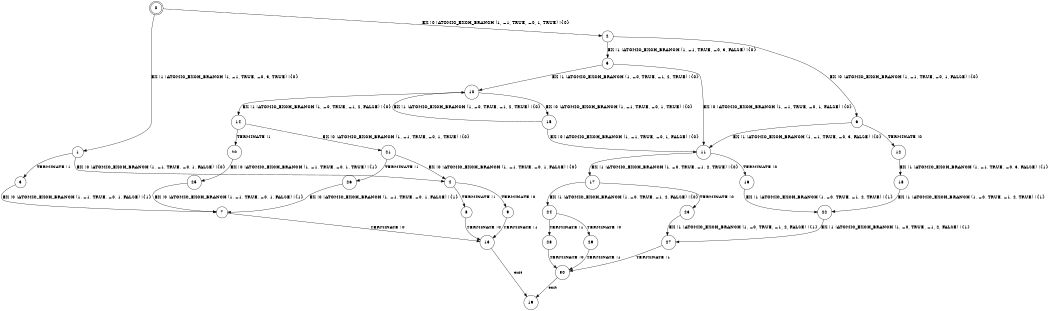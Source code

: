 digraph BCG {
size = "7, 10.5";
center = TRUE;
node [shape = circle];
0 [peripheries = 2];
0 -> 1 [label = "EX !1 !ATOMIC_EXCH_BRANCH (1, +1, TRUE, +0, 3, TRUE) !{0}"];
0 -> 2 [label = "EX !0 !ATOMIC_EXCH_BRANCH (1, +1, TRUE, +0, 1, TRUE) !{0}"];
1 -> 3 [label = "TERMINATE !1"];
1 -> 4 [label = "EX !0 !ATOMIC_EXCH_BRANCH (1, +1, TRUE, +0, 1, FALSE) !{0}"];
2 -> 5 [label = "EX !1 !ATOMIC_EXCH_BRANCH (1, +1, TRUE, +0, 3, FALSE) !{0}"];
2 -> 6 [label = "EX !0 !ATOMIC_EXCH_BRANCH (1, +1, TRUE, +0, 1, FALSE) !{0}"];
3 -> 7 [label = "EX !0 !ATOMIC_EXCH_BRANCH (1, +1, TRUE, +0, 1, FALSE) !{1}"];
4 -> 8 [label = "TERMINATE !1"];
4 -> 9 [label = "TERMINATE !0"];
5 -> 10 [label = "EX !1 !ATOMIC_EXCH_BRANCH (1, +0, TRUE, +1, 2, TRUE) !{0}"];
5 -> 11 [label = "EX !0 !ATOMIC_EXCH_BRANCH (1, +1, TRUE, +0, 1, FALSE) !{0}"];
6 -> 12 [label = "TERMINATE !0"];
6 -> 11 [label = "EX !1 !ATOMIC_EXCH_BRANCH (1, +1, TRUE, +0, 3, FALSE) !{0}"];
7 -> 13 [label = "TERMINATE !0"];
8 -> 13 [label = "TERMINATE !0"];
9 -> 13 [label = "TERMINATE !1"];
10 -> 14 [label = "EX !1 !ATOMIC_EXCH_BRANCH (1, +0, TRUE, +1, 2, FALSE) !{0}"];
10 -> 15 [label = "EX !0 !ATOMIC_EXCH_BRANCH (1, +1, TRUE, +0, 1, TRUE) !{0}"];
11 -> 16 [label = "TERMINATE !0"];
11 -> 17 [label = "EX !1 !ATOMIC_EXCH_BRANCH (1, +0, TRUE, +1, 2, TRUE) !{0}"];
12 -> 18 [label = "EX !1 !ATOMIC_EXCH_BRANCH (1, +1, TRUE, +0, 3, FALSE) !{1}"];
13 -> 19 [label = "exit"];
14 -> 20 [label = "TERMINATE !1"];
14 -> 21 [label = "EX !0 !ATOMIC_EXCH_BRANCH (1, +1, TRUE, +0, 1, TRUE) !{0}"];
15 -> 10 [label = "EX !1 !ATOMIC_EXCH_BRANCH (1, +0, TRUE, +1, 2, TRUE) !{0}"];
15 -> 11 [label = "EX !0 !ATOMIC_EXCH_BRANCH (1, +1, TRUE, +0, 1, FALSE) !{0}"];
16 -> 22 [label = "EX !1 !ATOMIC_EXCH_BRANCH (1, +0, TRUE, +1, 2, TRUE) !{1}"];
17 -> 23 [label = "TERMINATE !0"];
17 -> 24 [label = "EX !1 !ATOMIC_EXCH_BRANCH (1, +0, TRUE, +1, 2, FALSE) !{0}"];
18 -> 22 [label = "EX !1 !ATOMIC_EXCH_BRANCH (1, +0, TRUE, +1, 2, TRUE) !{1}"];
20 -> 25 [label = "EX !0 !ATOMIC_EXCH_BRANCH (1, +1, TRUE, +0, 1, TRUE) !{1}"];
21 -> 26 [label = "TERMINATE !1"];
21 -> 4 [label = "EX !0 !ATOMIC_EXCH_BRANCH (1, +1, TRUE, +0, 1, FALSE) !{0}"];
22 -> 27 [label = "EX !1 !ATOMIC_EXCH_BRANCH (1, +0, TRUE, +1, 2, FALSE) !{1}"];
23 -> 27 [label = "EX !1 !ATOMIC_EXCH_BRANCH (1, +0, TRUE, +1, 2, FALSE) !{1}"];
24 -> 28 [label = "TERMINATE !1"];
24 -> 29 [label = "TERMINATE !0"];
25 -> 7 [label = "EX !0 !ATOMIC_EXCH_BRANCH (1, +1, TRUE, +0, 1, FALSE) !{1}"];
26 -> 7 [label = "EX !0 !ATOMIC_EXCH_BRANCH (1, +1, TRUE, +0, 1, FALSE) !{1}"];
27 -> 30 [label = "TERMINATE !1"];
28 -> 30 [label = "TERMINATE !0"];
29 -> 30 [label = "TERMINATE !1"];
30 -> 19 [label = "exit"];
}
